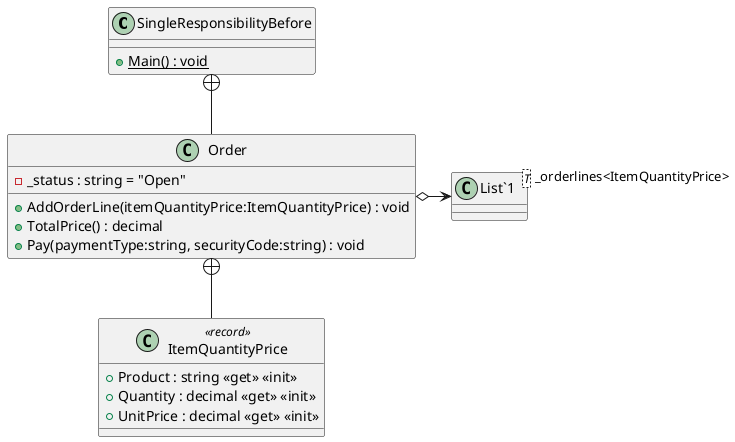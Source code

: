 @startuml
class SingleResponsibilityBefore {
    + {static} Main() : void
}
class Order {
    - _status : string = "Open"
    + AddOrderLine(itemQuantityPrice:ItemQuantityPrice) : void
    + TotalPrice() : decimal
    + Pay(paymentType:string, securityCode:string) : void
}
class ItemQuantityPrice <<record>> {
    + Product : string <<get>> <<init>>
    + Quantity : decimal <<get>> <<init>>
    + UnitPrice : decimal <<get>> <<init>>
}
class "List`1"<T> {
}
SingleResponsibilityBefore +-- Order
Order o-> "_orderlines<ItemQuantityPrice>" "List`1"
Order +-- ItemQuantityPrice
@enduml
